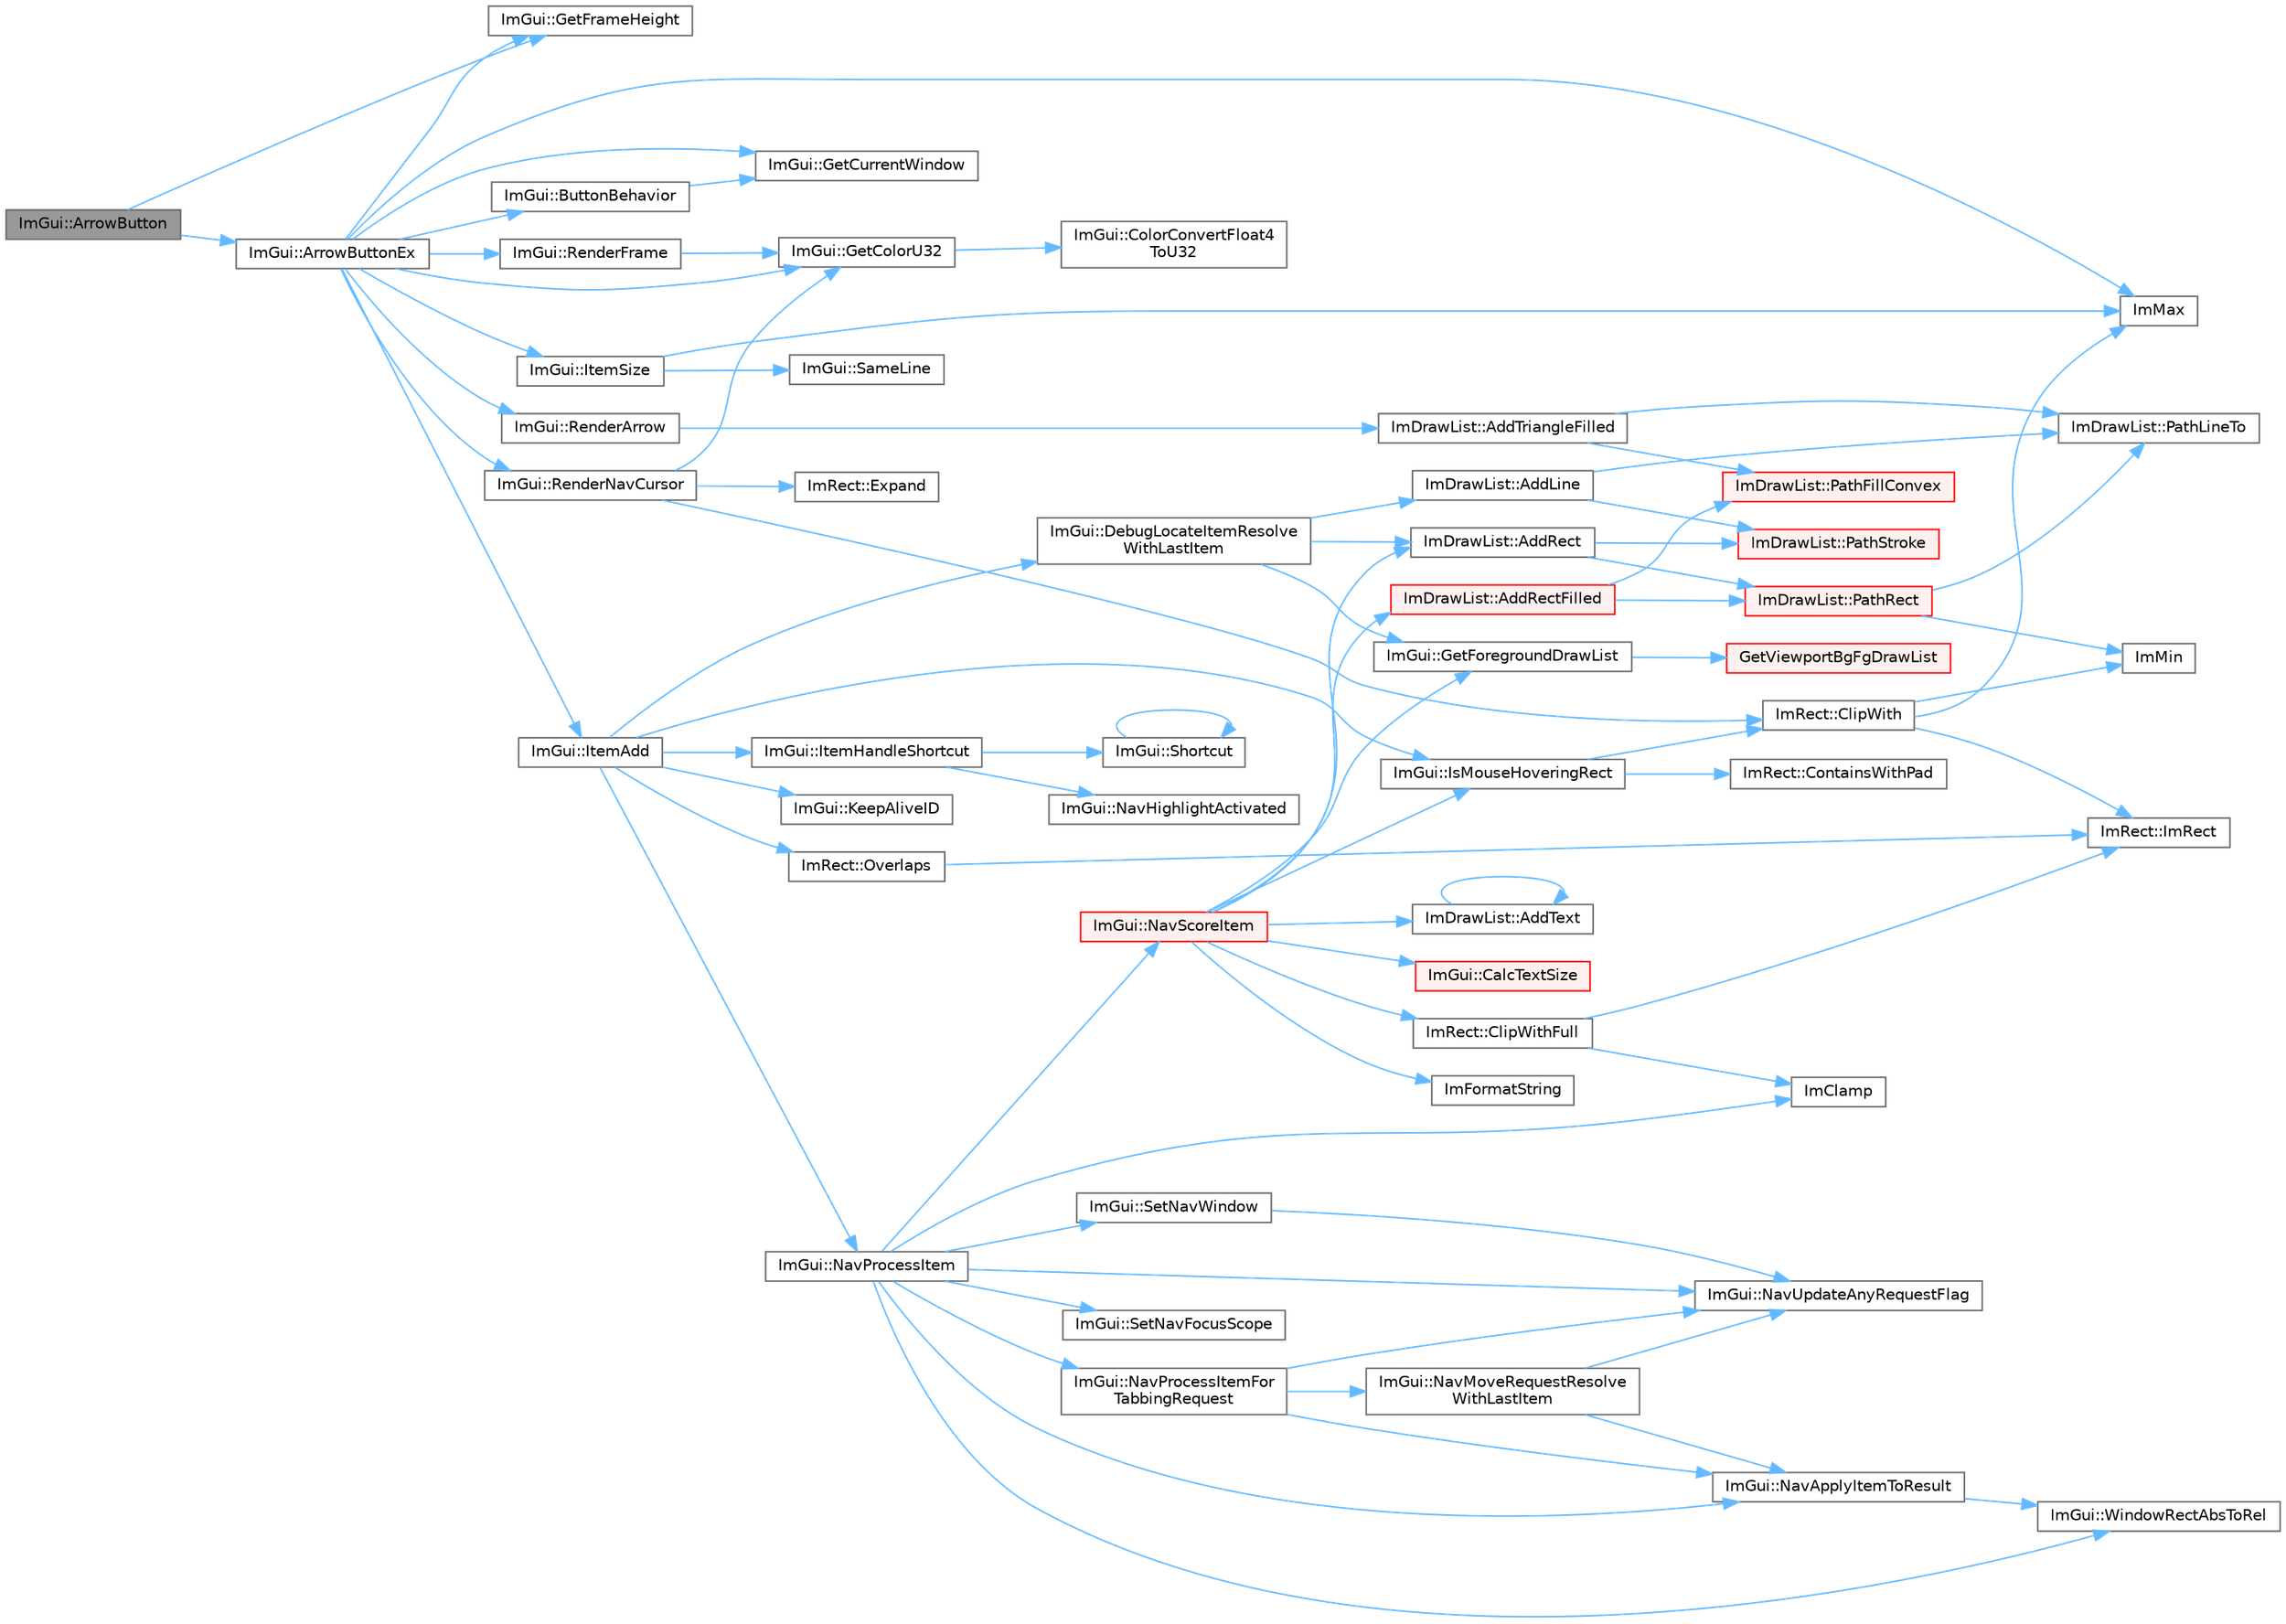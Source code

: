 digraph "ImGui::ArrowButton"
{
 // LATEX_PDF_SIZE
  bgcolor="transparent";
  edge [fontname=Helvetica,fontsize=10,labelfontname=Helvetica,labelfontsize=10];
  node [fontname=Helvetica,fontsize=10,shape=box,height=0.2,width=0.4];
  rankdir="LR";
  Node1 [id="Node000001",label="ImGui::ArrowButton",height=0.2,width=0.4,color="gray40", fillcolor="grey60", style="filled", fontcolor="black",tooltip=" "];
  Node1 -> Node2 [id="edge77_Node000001_Node000002",color="steelblue1",style="solid",tooltip=" "];
  Node2 [id="Node000002",label="ImGui::ArrowButtonEx",height=0.2,width=0.4,color="grey40", fillcolor="white", style="filled",URL="$namespace_im_gui.html#ab05ee8e53f29fbb84942a494f2ac3292",tooltip=" "];
  Node2 -> Node3 [id="edge78_Node000002_Node000003",color="steelblue1",style="solid",tooltip=" "];
  Node3 [id="Node000003",label="ImGui::ButtonBehavior",height=0.2,width=0.4,color="grey40", fillcolor="white", style="filled",URL="$namespace_im_gui.html#a65a4f18b1bc8ce0f351687922089f374",tooltip=" "];
  Node3 -> Node4 [id="edge79_Node000003_Node000004",color="steelblue1",style="solid",tooltip=" "];
  Node4 [id="Node000004",label="ImGui::GetCurrentWindow",height=0.2,width=0.4,color="grey40", fillcolor="white", style="filled",URL="$namespace_im_gui.html#ac452417b5004ca16a814a72cff153526",tooltip=" "];
  Node2 -> Node5 [id="edge80_Node000002_Node000005",color="steelblue1",style="solid",tooltip=" "];
  Node5 [id="Node000005",label="ImGui::GetColorU32",height=0.2,width=0.4,color="grey40", fillcolor="white", style="filled",URL="$namespace_im_gui.html#a0de2d9bd347d9866511eb8d014e62556",tooltip=" "];
  Node5 -> Node6 [id="edge81_Node000005_Node000006",color="steelblue1",style="solid",tooltip=" "];
  Node6 [id="Node000006",label="ImGui::ColorConvertFloat4\lToU32",height=0.2,width=0.4,color="grey40", fillcolor="white", style="filled",URL="$namespace_im_gui.html#abe2691de0b1a71c774ab24cc91564a94",tooltip=" "];
  Node2 -> Node4 [id="edge82_Node000002_Node000004",color="steelblue1",style="solid",tooltip=" "];
  Node2 -> Node7 [id="edge83_Node000002_Node000007",color="steelblue1",style="solid",tooltip=" "];
  Node7 [id="Node000007",label="ImGui::GetFrameHeight",height=0.2,width=0.4,color="grey40", fillcolor="white", style="filled",URL="$namespace_im_gui.html#ae560f17cf3262017cee888d1eb77f294",tooltip=" "];
  Node2 -> Node8 [id="edge84_Node000002_Node000008",color="steelblue1",style="solid",tooltip=" "];
  Node8 [id="Node000008",label="ImMax",height=0.2,width=0.4,color="grey40", fillcolor="white", style="filled",URL="$imgui__internal_8h.html#a7667efd95147d0422f140917c71a9226",tooltip=" "];
  Node2 -> Node9 [id="edge85_Node000002_Node000009",color="steelblue1",style="solid",tooltip=" "];
  Node9 [id="Node000009",label="ImGui::ItemAdd",height=0.2,width=0.4,color="grey40", fillcolor="white", style="filled",URL="$namespace_im_gui.html#a0c2ccafc8d403c02a6590ac21157b9ac",tooltip=" "];
  Node9 -> Node10 [id="edge86_Node000009_Node000010",color="steelblue1",style="solid",tooltip=" "];
  Node10 [id="Node000010",label="ImGui::DebugLocateItemResolve\lWithLastItem",height=0.2,width=0.4,color="grey40", fillcolor="white", style="filled",URL="$namespace_im_gui.html#ae8ab0d7dfc90af8e82db3ed9e7829219",tooltip=" "];
  Node10 -> Node11 [id="edge87_Node000010_Node000011",color="steelblue1",style="solid",tooltip=" "];
  Node11 [id="Node000011",label="ImDrawList::AddLine",height=0.2,width=0.4,color="grey40", fillcolor="white", style="filled",URL="$struct_im_draw_list.html#aa21e5a1c6e00239581f97d344fc0db61",tooltip=" "];
  Node11 -> Node12 [id="edge88_Node000011_Node000012",color="steelblue1",style="solid",tooltip=" "];
  Node12 [id="Node000012",label="ImDrawList::PathLineTo",height=0.2,width=0.4,color="grey40", fillcolor="white", style="filled",URL="$struct_im_draw_list.html#a828d944325ed58d8b57abd3647bffaaf",tooltip=" "];
  Node11 -> Node13 [id="edge89_Node000011_Node000013",color="steelblue1",style="solid",tooltip=" "];
  Node13 [id="Node000013",label="ImDrawList::PathStroke",height=0.2,width=0.4,color="red", fillcolor="#FFF0F0", style="filled",URL="$struct_im_draw_list.html#a60bf9040ef3d09b39c4ba8f5a2a68ae9",tooltip=" "];
  Node10 -> Node18 [id="edge90_Node000010_Node000018",color="steelblue1",style="solid",tooltip=" "];
  Node18 [id="Node000018",label="ImDrawList::AddRect",height=0.2,width=0.4,color="grey40", fillcolor="white", style="filled",URL="$struct_im_draw_list.html#ad96f10a3e954fe0c5b7c96d4e205af7b",tooltip=" "];
  Node18 -> Node19 [id="edge91_Node000018_Node000019",color="steelblue1",style="solid",tooltip=" "];
  Node19 [id="Node000019",label="ImDrawList::PathRect",height=0.2,width=0.4,color="red", fillcolor="#FFF0F0", style="filled",URL="$struct_im_draw_list.html#a2251eb264ed8b17a253c409787375053",tooltip=" "];
  Node19 -> Node21 [id="edge92_Node000019_Node000021",color="steelblue1",style="solid",tooltip=" "];
  Node21 [id="Node000021",label="ImMin",height=0.2,width=0.4,color="grey40", fillcolor="white", style="filled",URL="$imgui__internal_8h.html#a7f9d7828066a9d61b5630adcdf4655d3",tooltip=" "];
  Node19 -> Node12 [id="edge93_Node000019_Node000012",color="steelblue1",style="solid",tooltip=" "];
  Node18 -> Node13 [id="edge94_Node000018_Node000013",color="steelblue1",style="solid",tooltip=" "];
  Node10 -> Node27 [id="edge95_Node000010_Node000027",color="steelblue1",style="solid",tooltip=" "];
  Node27 [id="Node000027",label="ImGui::GetForegroundDrawList",height=0.2,width=0.4,color="grey40", fillcolor="white", style="filled",URL="$namespace_im_gui.html#a77e1a981b472415e6613a2bd0966d817",tooltip=" "];
  Node27 -> Node28 [id="edge96_Node000027_Node000028",color="steelblue1",style="solid",tooltip=" "];
  Node28 [id="Node000028",label="GetViewportBgFgDrawList",height=0.2,width=0.4,color="red", fillcolor="#FFF0F0", style="filled",URL="$imgui_8cpp.html#a86964372ace3c5efb9325a2162f04efd",tooltip=" "];
  Node9 -> Node34 [id="edge97_Node000009_Node000034",color="steelblue1",style="solid",tooltip=" "];
  Node34 [id="Node000034",label="ImGui::IsMouseHoveringRect",height=0.2,width=0.4,color="grey40", fillcolor="white", style="filled",URL="$namespace_im_gui.html#ae0b8ea0e06c457316d6aed6c5b2a1c25",tooltip=" "];
  Node34 -> Node35 [id="edge98_Node000034_Node000035",color="steelblue1",style="solid",tooltip=" "];
  Node35 [id="Node000035",label="ImRect::ClipWith",height=0.2,width=0.4,color="grey40", fillcolor="white", style="filled",URL="$struct_im_rect.html#ac02d5cf6ce0358aea9ed9df43d368f3f",tooltip=" "];
  Node35 -> Node8 [id="edge99_Node000035_Node000008",color="steelblue1",style="solid",tooltip=" "];
  Node35 -> Node21 [id="edge100_Node000035_Node000021",color="steelblue1",style="solid",tooltip=" "];
  Node35 -> Node36 [id="edge101_Node000035_Node000036",color="steelblue1",style="solid",tooltip=" "];
  Node36 [id="Node000036",label="ImRect::ImRect",height=0.2,width=0.4,color="grey40", fillcolor="white", style="filled",URL="$struct_im_rect.html#a1e9548c8a334dfd32eaf4d399aa740e9",tooltip=" "];
  Node34 -> Node37 [id="edge102_Node000034_Node000037",color="steelblue1",style="solid",tooltip=" "];
  Node37 [id="Node000037",label="ImRect::ContainsWithPad",height=0.2,width=0.4,color="grey40", fillcolor="white", style="filled",URL="$struct_im_rect.html#a8dbab244f4e5b786faa9684eb85110fc",tooltip=" "];
  Node9 -> Node38 [id="edge103_Node000009_Node000038",color="steelblue1",style="solid",tooltip=" "];
  Node38 [id="Node000038",label="ImGui::ItemHandleShortcut",height=0.2,width=0.4,color="grey40", fillcolor="white", style="filled",URL="$namespace_im_gui.html#a338deb537666a886cf3ece08c07e9fa9",tooltip=" "];
  Node38 -> Node39 [id="edge104_Node000038_Node000039",color="steelblue1",style="solid",tooltip=" "];
  Node39 [id="Node000039",label="ImGui::NavHighlightActivated",height=0.2,width=0.4,color="grey40", fillcolor="white", style="filled",URL="$namespace_im_gui.html#a3ea169ace83f149ae2b8c1a6d0f6d457",tooltip=" "];
  Node38 -> Node40 [id="edge105_Node000038_Node000040",color="steelblue1",style="solid",tooltip=" "];
  Node40 [id="Node000040",label="ImGui::Shortcut",height=0.2,width=0.4,color="grey40", fillcolor="white", style="filled",URL="$namespace_im_gui.html#a5a7ca2346e4eb2dfe08a396349df7995",tooltip=" "];
  Node40 -> Node40 [id="edge106_Node000040_Node000040",color="steelblue1",style="solid",tooltip=" "];
  Node9 -> Node41 [id="edge107_Node000009_Node000041",color="steelblue1",style="solid",tooltip=" "];
  Node41 [id="Node000041",label="ImGui::KeepAliveID",height=0.2,width=0.4,color="grey40", fillcolor="white", style="filled",URL="$namespace_im_gui.html#a85a245c78a9f7c351636bdad6e60c488",tooltip=" "];
  Node9 -> Node42 [id="edge108_Node000009_Node000042",color="steelblue1",style="solid",tooltip=" "];
  Node42 [id="Node000042",label="ImGui::NavProcessItem",height=0.2,width=0.4,color="grey40", fillcolor="white", style="filled",URL="$namespace_im_gui.html#aa217c2f0448788f3c064bf828a8f9d8f",tooltip=" "];
  Node42 -> Node26 [id="edge109_Node000042_Node000026",color="steelblue1",style="solid",tooltip=" "];
  Node26 [id="Node000026",label="ImClamp",height=0.2,width=0.4,color="grey40", fillcolor="white", style="filled",URL="$imgui__internal_8h.html#a6e61ede308bfd68c7434e17905a29fc8",tooltip=" "];
  Node42 -> Node43 [id="edge110_Node000042_Node000043",color="steelblue1",style="solid",tooltip=" "];
  Node43 [id="Node000043",label="ImGui::NavApplyItemToResult",height=0.2,width=0.4,color="grey40", fillcolor="white", style="filled",URL="$namespace_im_gui.html#afc3f5b074b158526cfe8531de843aa5f",tooltip=" "];
  Node43 -> Node44 [id="edge111_Node000043_Node000044",color="steelblue1",style="solid",tooltip=" "];
  Node44 [id="Node000044",label="ImGui::WindowRectAbsToRel",height=0.2,width=0.4,color="grey40", fillcolor="white", style="filled",URL="$namespace_im_gui.html#a06d8e9fae450c785dc8f61f6e03462a7",tooltip=" "];
  Node42 -> Node45 [id="edge112_Node000042_Node000045",color="steelblue1",style="solid",tooltip=" "];
  Node45 [id="Node000045",label="ImGui::NavProcessItemFor\lTabbingRequest",height=0.2,width=0.4,color="grey40", fillcolor="white", style="filled",URL="$namespace_im_gui.html#a6a225bee464b9da701c6554e3fd2e5ef",tooltip=" "];
  Node45 -> Node43 [id="edge113_Node000045_Node000043",color="steelblue1",style="solid",tooltip=" "];
  Node45 -> Node46 [id="edge114_Node000045_Node000046",color="steelblue1",style="solid",tooltip=" "];
  Node46 [id="Node000046",label="ImGui::NavMoveRequestResolve\lWithLastItem",height=0.2,width=0.4,color="grey40", fillcolor="white", style="filled",URL="$namespace_im_gui.html#ad71eb039682bb8e3bb950c67eeec4ed8",tooltip=" "];
  Node46 -> Node43 [id="edge115_Node000046_Node000043",color="steelblue1",style="solid",tooltip=" "];
  Node46 -> Node47 [id="edge116_Node000046_Node000047",color="steelblue1",style="solid",tooltip=" "];
  Node47 [id="Node000047",label="ImGui::NavUpdateAnyRequestFlag",height=0.2,width=0.4,color="grey40", fillcolor="white", style="filled",URL="$namespace_im_gui.html#a2cd868535661cdb5671214662f3c9388",tooltip=" "];
  Node45 -> Node47 [id="edge117_Node000045_Node000047",color="steelblue1",style="solid",tooltip=" "];
  Node42 -> Node48 [id="edge118_Node000042_Node000048",color="steelblue1",style="solid",tooltip=" "];
  Node48 [id="Node000048",label="ImGui::NavScoreItem",height=0.2,width=0.4,color="red", fillcolor="#FFF0F0", style="filled",URL="$namespace_im_gui.html#a3f63daa35c17837e05d2291af30cbd94",tooltip=" "];
  Node48 -> Node18 [id="edge119_Node000048_Node000018",color="steelblue1",style="solid",tooltip=" "];
  Node48 -> Node49 [id="edge120_Node000048_Node000049",color="steelblue1",style="solid",tooltip=" "];
  Node49 [id="Node000049",label="ImDrawList::AddRectFilled",height=0.2,width=0.4,color="red", fillcolor="#FFF0F0", style="filled",URL="$struct_im_draw_list.html#a6b16ab764160b0251d2e7b3bd08c1ffc",tooltip=" "];
  Node49 -> Node50 [id="edge121_Node000049_Node000050",color="steelblue1",style="solid",tooltip=" "];
  Node50 [id="Node000050",label="ImDrawList::PathFillConvex",height=0.2,width=0.4,color="red", fillcolor="#FFF0F0", style="filled",URL="$struct_im_draw_list.html#aea9301cb99ebf4b27f5d3959017567c9",tooltip=" "];
  Node49 -> Node19 [id="edge122_Node000049_Node000019",color="steelblue1",style="solid",tooltip=" "];
  Node48 -> Node53 [id="edge123_Node000048_Node000053",color="steelblue1",style="solid",tooltip=" "];
  Node53 [id="Node000053",label="ImDrawList::AddText",height=0.2,width=0.4,color="grey40", fillcolor="white", style="filled",URL="$struct_im_draw_list.html#ac5221bd86b3429f6d5b6e6ffe454942d",tooltip=" "];
  Node53 -> Node53 [id="edge124_Node000053_Node000053",color="steelblue1",style="solid",tooltip=" "];
  Node48 -> Node54 [id="edge125_Node000048_Node000054",color="steelblue1",style="solid",tooltip=" "];
  Node54 [id="Node000054",label="ImGui::CalcTextSize",height=0.2,width=0.4,color="red", fillcolor="#FFF0F0", style="filled",URL="$namespace_im_gui.html#a848b9db6cc4a186751c0ecebcaadc33b",tooltip=" "];
  Node48 -> Node62 [id="edge126_Node000048_Node000062",color="steelblue1",style="solid",tooltip=" "];
  Node62 [id="Node000062",label="ImRect::ClipWithFull",height=0.2,width=0.4,color="grey40", fillcolor="white", style="filled",URL="$struct_im_rect.html#a32a5aaca4161b5ffa3f352d293a449ff",tooltip=" "];
  Node62 -> Node26 [id="edge127_Node000062_Node000026",color="steelblue1",style="solid",tooltip=" "];
  Node62 -> Node36 [id="edge128_Node000062_Node000036",color="steelblue1",style="solid",tooltip=" "];
  Node48 -> Node27 [id="edge129_Node000048_Node000027",color="steelblue1",style="solid",tooltip=" "];
  Node48 -> Node63 [id="edge130_Node000048_Node000063",color="steelblue1",style="solid",tooltip=" "];
  Node63 [id="Node000063",label="ImFormatString",height=0.2,width=0.4,color="grey40", fillcolor="white", style="filled",URL="$imgui_8cpp.html#a75ccaf7d676b1f567ba888ae42ac3809",tooltip=" "];
  Node48 -> Node34 [id="edge131_Node000048_Node000034",color="steelblue1",style="solid",tooltip=" "];
  Node42 -> Node47 [id="edge132_Node000042_Node000047",color="steelblue1",style="solid",tooltip=" "];
  Node42 -> Node70 [id="edge133_Node000042_Node000070",color="steelblue1",style="solid",tooltip=" "];
  Node70 [id="Node000070",label="ImGui::SetNavFocusScope",height=0.2,width=0.4,color="grey40", fillcolor="white", style="filled",URL="$namespace_im_gui.html#ada2736a9b034b93ba877f46577bc5e8b",tooltip=" "];
  Node42 -> Node71 [id="edge134_Node000042_Node000071",color="steelblue1",style="solid",tooltip=" "];
  Node71 [id="Node000071",label="ImGui::SetNavWindow",height=0.2,width=0.4,color="grey40", fillcolor="white", style="filled",URL="$namespace_im_gui.html#aa422c756f467e650d67b4fb1b74ff5a1",tooltip=" "];
  Node71 -> Node47 [id="edge135_Node000071_Node000047",color="steelblue1",style="solid",tooltip=" "];
  Node42 -> Node44 [id="edge136_Node000042_Node000044",color="steelblue1",style="solid",tooltip=" "];
  Node9 -> Node72 [id="edge137_Node000009_Node000072",color="steelblue1",style="solid",tooltip=" "];
  Node72 [id="Node000072",label="ImRect::Overlaps",height=0.2,width=0.4,color="grey40", fillcolor="white", style="filled",URL="$struct_im_rect.html#a0af3bade3781e5e7c6afdf71ccfb0d43",tooltip=" "];
  Node72 -> Node36 [id="edge138_Node000072_Node000036",color="steelblue1",style="solid",tooltip=" "];
  Node2 -> Node73 [id="edge139_Node000002_Node000073",color="steelblue1",style="solid",tooltip=" "];
  Node73 [id="Node000073",label="ImGui::ItemSize",height=0.2,width=0.4,color="grey40", fillcolor="white", style="filled",URL="$namespace_im_gui.html#a4b5818a652d943ea54e0cec9fb3943d7",tooltip=" "];
  Node73 -> Node8 [id="edge140_Node000073_Node000008",color="steelblue1",style="solid",tooltip=" "];
  Node73 -> Node74 [id="edge141_Node000073_Node000074",color="steelblue1",style="solid",tooltip=" "];
  Node74 [id="Node000074",label="ImGui::SameLine",height=0.2,width=0.4,color="grey40", fillcolor="white", style="filled",URL="$namespace_im_gui.html#addd433eb3aae59119e341e80db474f66",tooltip=" "];
  Node2 -> Node75 [id="edge142_Node000002_Node000075",color="steelblue1",style="solid",tooltip=" "];
  Node75 [id="Node000075",label="ImGui::RenderArrow",height=0.2,width=0.4,color="grey40", fillcolor="white", style="filled",URL="$namespace_im_gui.html#a7ec12551caa737505087c80e38b94937",tooltip=" "];
  Node75 -> Node76 [id="edge143_Node000075_Node000076",color="steelblue1",style="solid",tooltip=" "];
  Node76 [id="Node000076",label="ImDrawList::AddTriangleFilled",height=0.2,width=0.4,color="grey40", fillcolor="white", style="filled",URL="$struct_im_draw_list.html#af1dd4a3888034c5f71b66a38e44edf31",tooltip=" "];
  Node76 -> Node50 [id="edge144_Node000076_Node000050",color="steelblue1",style="solid",tooltip=" "];
  Node76 -> Node12 [id="edge145_Node000076_Node000012",color="steelblue1",style="solid",tooltip=" "];
  Node2 -> Node77 [id="edge146_Node000002_Node000077",color="steelblue1",style="solid",tooltip=" "];
  Node77 [id="Node000077",label="ImGui::RenderFrame",height=0.2,width=0.4,color="grey40", fillcolor="white", style="filled",URL="$namespace_im_gui.html#a6eb97ff501764c37df4ffd99ebadeba7",tooltip=" "];
  Node77 -> Node5 [id="edge147_Node000077_Node000005",color="steelblue1",style="solid",tooltip=" "];
  Node2 -> Node78 [id="edge148_Node000002_Node000078",color="steelblue1",style="solid",tooltip=" "];
  Node78 [id="Node000078",label="ImGui::RenderNavCursor",height=0.2,width=0.4,color="grey40", fillcolor="white", style="filled",URL="$namespace_im_gui.html#a2722dcfe26c7f6e8cd522102ef5b7df2",tooltip=" "];
  Node78 -> Node35 [id="edge149_Node000078_Node000035",color="steelblue1",style="solid",tooltip=" "];
  Node78 -> Node79 [id="edge150_Node000078_Node000079",color="steelblue1",style="solid",tooltip=" "];
  Node79 [id="Node000079",label="ImRect::Expand",height=0.2,width=0.4,color="grey40", fillcolor="white", style="filled",URL="$struct_im_rect.html#af33a7424c3341d08acd69da30c27c753",tooltip=" "];
  Node78 -> Node5 [id="edge151_Node000078_Node000005",color="steelblue1",style="solid",tooltip=" "];
  Node1 -> Node7 [id="edge152_Node000001_Node000007",color="steelblue1",style="solid",tooltip=" "];
}
